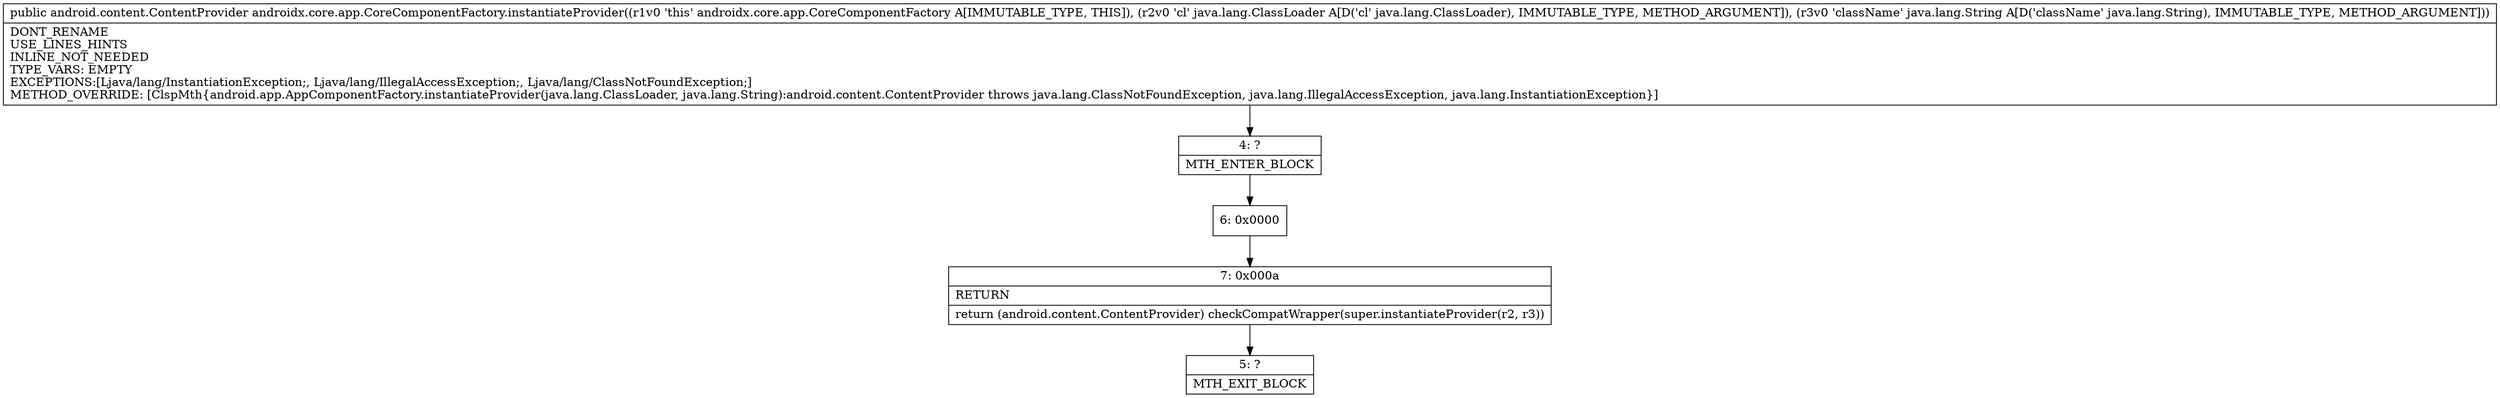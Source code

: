 digraph "CFG forandroidx.core.app.CoreComponentFactory.instantiateProvider(Ljava\/lang\/ClassLoader;Ljava\/lang\/String;)Landroid\/content\/ContentProvider;" {
Node_4 [shape=record,label="{4\:\ ?|MTH_ENTER_BLOCK\l}"];
Node_6 [shape=record,label="{6\:\ 0x0000}"];
Node_7 [shape=record,label="{7\:\ 0x000a|RETURN\l|return (android.content.ContentProvider) checkCompatWrapper(super.instantiateProvider(r2, r3))\l}"];
Node_5 [shape=record,label="{5\:\ ?|MTH_EXIT_BLOCK\l}"];
MethodNode[shape=record,label="{public android.content.ContentProvider androidx.core.app.CoreComponentFactory.instantiateProvider((r1v0 'this' androidx.core.app.CoreComponentFactory A[IMMUTABLE_TYPE, THIS]), (r2v0 'cl' java.lang.ClassLoader A[D('cl' java.lang.ClassLoader), IMMUTABLE_TYPE, METHOD_ARGUMENT]), (r3v0 'className' java.lang.String A[D('className' java.lang.String), IMMUTABLE_TYPE, METHOD_ARGUMENT]))  | DONT_RENAME\lUSE_LINES_HINTS\lINLINE_NOT_NEEDED\lTYPE_VARS: EMPTY\lEXCEPTIONS:[Ljava\/lang\/InstantiationException;, Ljava\/lang\/IllegalAccessException;, Ljava\/lang\/ClassNotFoundException;]\lMETHOD_OVERRIDE: [ClspMth\{android.app.AppComponentFactory.instantiateProvider(java.lang.ClassLoader, java.lang.String):android.content.ContentProvider throws java.lang.ClassNotFoundException, java.lang.IllegalAccessException, java.lang.InstantiationException\}]\l}"];
MethodNode -> Node_4;Node_4 -> Node_6;
Node_6 -> Node_7;
Node_7 -> Node_5;
}

